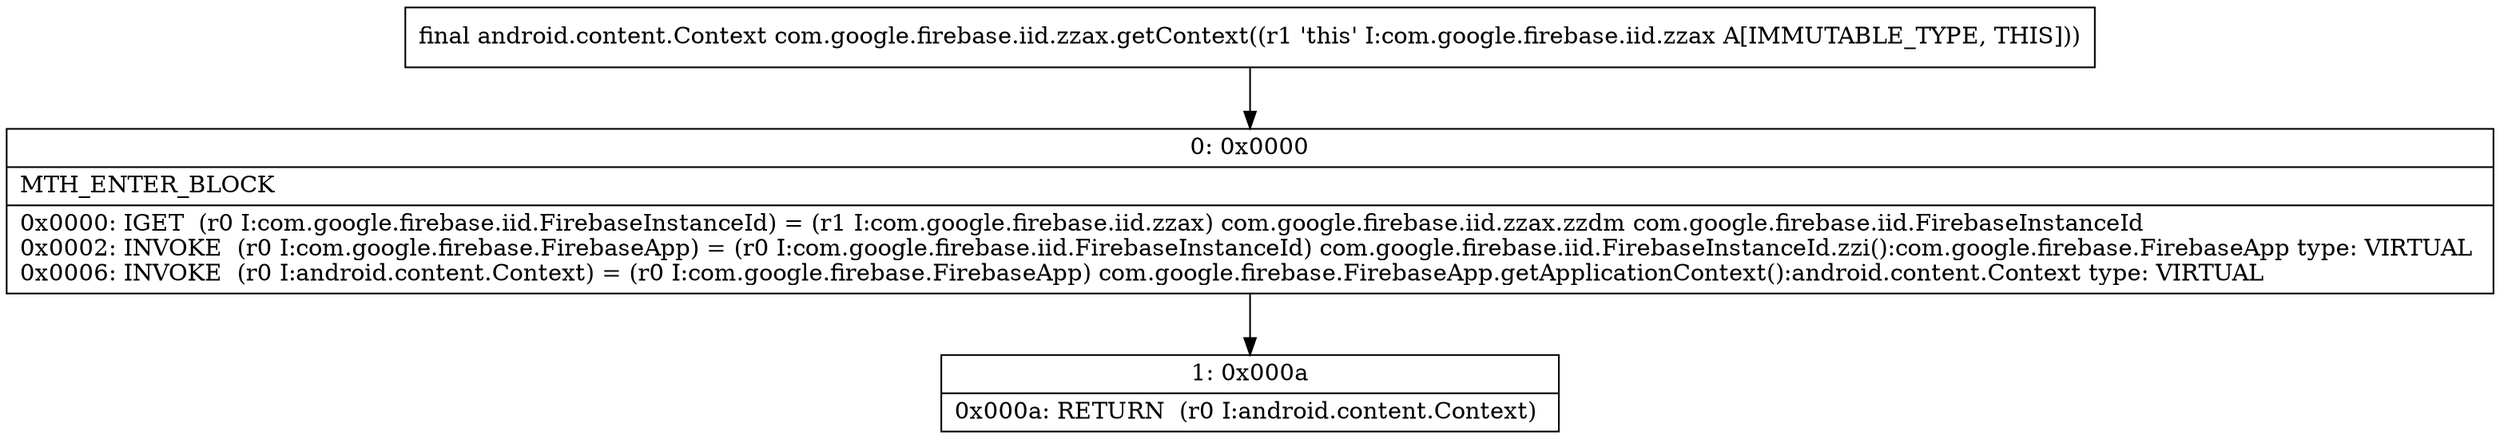 digraph "CFG forcom.google.firebase.iid.zzax.getContext()Landroid\/content\/Context;" {
Node_0 [shape=record,label="{0\:\ 0x0000|MTH_ENTER_BLOCK\l|0x0000: IGET  (r0 I:com.google.firebase.iid.FirebaseInstanceId) = (r1 I:com.google.firebase.iid.zzax) com.google.firebase.iid.zzax.zzdm com.google.firebase.iid.FirebaseInstanceId \l0x0002: INVOKE  (r0 I:com.google.firebase.FirebaseApp) = (r0 I:com.google.firebase.iid.FirebaseInstanceId) com.google.firebase.iid.FirebaseInstanceId.zzi():com.google.firebase.FirebaseApp type: VIRTUAL \l0x0006: INVOKE  (r0 I:android.content.Context) = (r0 I:com.google.firebase.FirebaseApp) com.google.firebase.FirebaseApp.getApplicationContext():android.content.Context type: VIRTUAL \l}"];
Node_1 [shape=record,label="{1\:\ 0x000a|0x000a: RETURN  (r0 I:android.content.Context) \l}"];
MethodNode[shape=record,label="{final android.content.Context com.google.firebase.iid.zzax.getContext((r1 'this' I:com.google.firebase.iid.zzax A[IMMUTABLE_TYPE, THIS])) }"];
MethodNode -> Node_0;
Node_0 -> Node_1;
}

